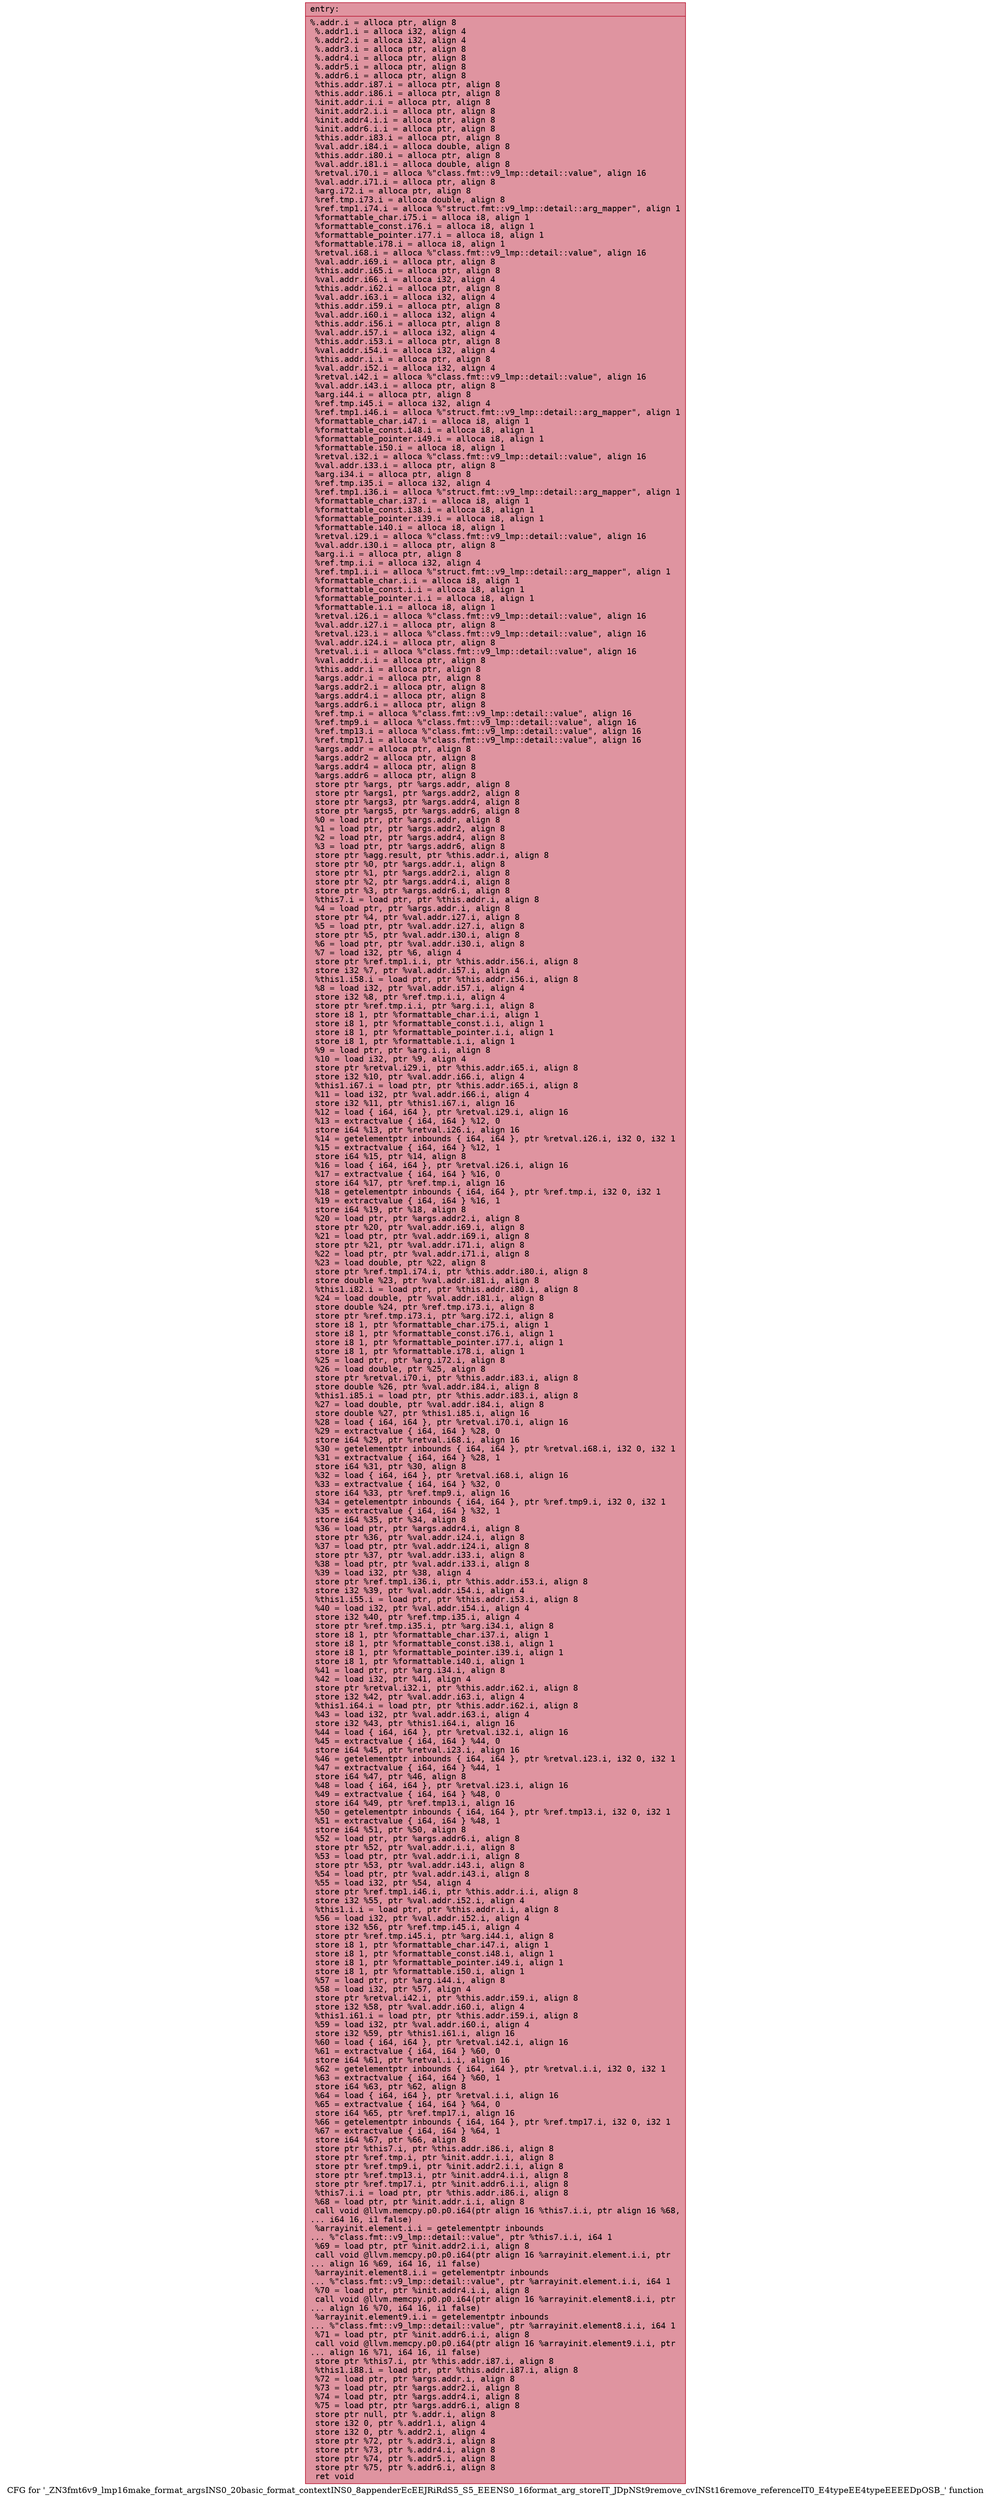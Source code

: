 digraph "CFG for '_ZN3fmt6v9_lmp16make_format_argsINS0_20basic_format_contextINS0_8appenderEcEEJRiRdS5_S5_EEENS0_16format_arg_storeIT_JDpNSt9remove_cvINSt16remove_referenceIT0_E4typeEE4typeEEEEDpOSB_' function" {
	label="CFG for '_ZN3fmt6v9_lmp16make_format_argsINS0_20basic_format_contextINS0_8appenderEcEEJRiRdS5_S5_EEENS0_16format_arg_storeIT_JDpNSt9remove_cvINSt16remove_referenceIT0_E4typeEE4typeEEEEDpOSB_' function";

	Node0x5626be2ddb90 [shape=record,color="#b70d28ff", style=filled, fillcolor="#b70d2870" fontname="Courier",label="{entry:\l|  %.addr.i = alloca ptr, align 8\l  %.addr1.i = alloca i32, align 4\l  %.addr2.i = alloca i32, align 4\l  %.addr3.i = alloca ptr, align 8\l  %.addr4.i = alloca ptr, align 8\l  %.addr5.i = alloca ptr, align 8\l  %.addr6.i = alloca ptr, align 8\l  %this.addr.i87.i = alloca ptr, align 8\l  %this.addr.i86.i = alloca ptr, align 8\l  %init.addr.i.i = alloca ptr, align 8\l  %init.addr2.i.i = alloca ptr, align 8\l  %init.addr4.i.i = alloca ptr, align 8\l  %init.addr6.i.i = alloca ptr, align 8\l  %this.addr.i83.i = alloca ptr, align 8\l  %val.addr.i84.i = alloca double, align 8\l  %this.addr.i80.i = alloca ptr, align 8\l  %val.addr.i81.i = alloca double, align 8\l  %retval.i70.i = alloca %\"class.fmt::v9_lmp::detail::value\", align 16\l  %val.addr.i71.i = alloca ptr, align 8\l  %arg.i72.i = alloca ptr, align 8\l  %ref.tmp.i73.i = alloca double, align 8\l  %ref.tmp1.i74.i = alloca %\"struct.fmt::v9_lmp::detail::arg_mapper\", align 1\l  %formattable_char.i75.i = alloca i8, align 1\l  %formattable_const.i76.i = alloca i8, align 1\l  %formattable_pointer.i77.i = alloca i8, align 1\l  %formattable.i78.i = alloca i8, align 1\l  %retval.i68.i = alloca %\"class.fmt::v9_lmp::detail::value\", align 16\l  %val.addr.i69.i = alloca ptr, align 8\l  %this.addr.i65.i = alloca ptr, align 8\l  %val.addr.i66.i = alloca i32, align 4\l  %this.addr.i62.i = alloca ptr, align 8\l  %val.addr.i63.i = alloca i32, align 4\l  %this.addr.i59.i = alloca ptr, align 8\l  %val.addr.i60.i = alloca i32, align 4\l  %this.addr.i56.i = alloca ptr, align 8\l  %val.addr.i57.i = alloca i32, align 4\l  %this.addr.i53.i = alloca ptr, align 8\l  %val.addr.i54.i = alloca i32, align 4\l  %this.addr.i.i = alloca ptr, align 8\l  %val.addr.i52.i = alloca i32, align 4\l  %retval.i42.i = alloca %\"class.fmt::v9_lmp::detail::value\", align 16\l  %val.addr.i43.i = alloca ptr, align 8\l  %arg.i44.i = alloca ptr, align 8\l  %ref.tmp.i45.i = alloca i32, align 4\l  %ref.tmp1.i46.i = alloca %\"struct.fmt::v9_lmp::detail::arg_mapper\", align 1\l  %formattable_char.i47.i = alloca i8, align 1\l  %formattable_const.i48.i = alloca i8, align 1\l  %formattable_pointer.i49.i = alloca i8, align 1\l  %formattable.i50.i = alloca i8, align 1\l  %retval.i32.i = alloca %\"class.fmt::v9_lmp::detail::value\", align 16\l  %val.addr.i33.i = alloca ptr, align 8\l  %arg.i34.i = alloca ptr, align 8\l  %ref.tmp.i35.i = alloca i32, align 4\l  %ref.tmp1.i36.i = alloca %\"struct.fmt::v9_lmp::detail::arg_mapper\", align 1\l  %formattable_char.i37.i = alloca i8, align 1\l  %formattable_const.i38.i = alloca i8, align 1\l  %formattable_pointer.i39.i = alloca i8, align 1\l  %formattable.i40.i = alloca i8, align 1\l  %retval.i29.i = alloca %\"class.fmt::v9_lmp::detail::value\", align 16\l  %val.addr.i30.i = alloca ptr, align 8\l  %arg.i.i = alloca ptr, align 8\l  %ref.tmp.i.i = alloca i32, align 4\l  %ref.tmp1.i.i = alloca %\"struct.fmt::v9_lmp::detail::arg_mapper\", align 1\l  %formattable_char.i.i = alloca i8, align 1\l  %formattable_const.i.i = alloca i8, align 1\l  %formattable_pointer.i.i = alloca i8, align 1\l  %formattable.i.i = alloca i8, align 1\l  %retval.i26.i = alloca %\"class.fmt::v9_lmp::detail::value\", align 16\l  %val.addr.i27.i = alloca ptr, align 8\l  %retval.i23.i = alloca %\"class.fmt::v9_lmp::detail::value\", align 16\l  %val.addr.i24.i = alloca ptr, align 8\l  %retval.i.i = alloca %\"class.fmt::v9_lmp::detail::value\", align 16\l  %val.addr.i.i = alloca ptr, align 8\l  %this.addr.i = alloca ptr, align 8\l  %args.addr.i = alloca ptr, align 8\l  %args.addr2.i = alloca ptr, align 8\l  %args.addr4.i = alloca ptr, align 8\l  %args.addr6.i = alloca ptr, align 8\l  %ref.tmp.i = alloca %\"class.fmt::v9_lmp::detail::value\", align 16\l  %ref.tmp9.i = alloca %\"class.fmt::v9_lmp::detail::value\", align 16\l  %ref.tmp13.i = alloca %\"class.fmt::v9_lmp::detail::value\", align 16\l  %ref.tmp17.i = alloca %\"class.fmt::v9_lmp::detail::value\", align 16\l  %args.addr = alloca ptr, align 8\l  %args.addr2 = alloca ptr, align 8\l  %args.addr4 = alloca ptr, align 8\l  %args.addr6 = alloca ptr, align 8\l  store ptr %args, ptr %args.addr, align 8\l  store ptr %args1, ptr %args.addr2, align 8\l  store ptr %args3, ptr %args.addr4, align 8\l  store ptr %args5, ptr %args.addr6, align 8\l  %0 = load ptr, ptr %args.addr, align 8\l  %1 = load ptr, ptr %args.addr2, align 8\l  %2 = load ptr, ptr %args.addr4, align 8\l  %3 = load ptr, ptr %args.addr6, align 8\l  store ptr %agg.result, ptr %this.addr.i, align 8\l  store ptr %0, ptr %args.addr.i, align 8\l  store ptr %1, ptr %args.addr2.i, align 8\l  store ptr %2, ptr %args.addr4.i, align 8\l  store ptr %3, ptr %args.addr6.i, align 8\l  %this7.i = load ptr, ptr %this.addr.i, align 8\l  %4 = load ptr, ptr %args.addr.i, align 8\l  store ptr %4, ptr %val.addr.i27.i, align 8\l  %5 = load ptr, ptr %val.addr.i27.i, align 8\l  store ptr %5, ptr %val.addr.i30.i, align 8\l  %6 = load ptr, ptr %val.addr.i30.i, align 8\l  %7 = load i32, ptr %6, align 4\l  store ptr %ref.tmp1.i.i, ptr %this.addr.i56.i, align 8\l  store i32 %7, ptr %val.addr.i57.i, align 4\l  %this1.i58.i = load ptr, ptr %this.addr.i56.i, align 8\l  %8 = load i32, ptr %val.addr.i57.i, align 4\l  store i32 %8, ptr %ref.tmp.i.i, align 4\l  store ptr %ref.tmp.i.i, ptr %arg.i.i, align 8\l  store i8 1, ptr %formattable_char.i.i, align 1\l  store i8 1, ptr %formattable_const.i.i, align 1\l  store i8 1, ptr %formattable_pointer.i.i, align 1\l  store i8 1, ptr %formattable.i.i, align 1\l  %9 = load ptr, ptr %arg.i.i, align 8\l  %10 = load i32, ptr %9, align 4\l  store ptr %retval.i29.i, ptr %this.addr.i65.i, align 8\l  store i32 %10, ptr %val.addr.i66.i, align 4\l  %this1.i67.i = load ptr, ptr %this.addr.i65.i, align 8\l  %11 = load i32, ptr %val.addr.i66.i, align 4\l  store i32 %11, ptr %this1.i67.i, align 16\l  %12 = load \{ i64, i64 \}, ptr %retval.i29.i, align 16\l  %13 = extractvalue \{ i64, i64 \} %12, 0\l  store i64 %13, ptr %retval.i26.i, align 16\l  %14 = getelementptr inbounds \{ i64, i64 \}, ptr %retval.i26.i, i32 0, i32 1\l  %15 = extractvalue \{ i64, i64 \} %12, 1\l  store i64 %15, ptr %14, align 8\l  %16 = load \{ i64, i64 \}, ptr %retval.i26.i, align 16\l  %17 = extractvalue \{ i64, i64 \} %16, 0\l  store i64 %17, ptr %ref.tmp.i, align 16\l  %18 = getelementptr inbounds \{ i64, i64 \}, ptr %ref.tmp.i, i32 0, i32 1\l  %19 = extractvalue \{ i64, i64 \} %16, 1\l  store i64 %19, ptr %18, align 8\l  %20 = load ptr, ptr %args.addr2.i, align 8\l  store ptr %20, ptr %val.addr.i69.i, align 8\l  %21 = load ptr, ptr %val.addr.i69.i, align 8\l  store ptr %21, ptr %val.addr.i71.i, align 8\l  %22 = load ptr, ptr %val.addr.i71.i, align 8\l  %23 = load double, ptr %22, align 8\l  store ptr %ref.tmp1.i74.i, ptr %this.addr.i80.i, align 8\l  store double %23, ptr %val.addr.i81.i, align 8\l  %this1.i82.i = load ptr, ptr %this.addr.i80.i, align 8\l  %24 = load double, ptr %val.addr.i81.i, align 8\l  store double %24, ptr %ref.tmp.i73.i, align 8\l  store ptr %ref.tmp.i73.i, ptr %arg.i72.i, align 8\l  store i8 1, ptr %formattable_char.i75.i, align 1\l  store i8 1, ptr %formattable_const.i76.i, align 1\l  store i8 1, ptr %formattable_pointer.i77.i, align 1\l  store i8 1, ptr %formattable.i78.i, align 1\l  %25 = load ptr, ptr %arg.i72.i, align 8\l  %26 = load double, ptr %25, align 8\l  store ptr %retval.i70.i, ptr %this.addr.i83.i, align 8\l  store double %26, ptr %val.addr.i84.i, align 8\l  %this1.i85.i = load ptr, ptr %this.addr.i83.i, align 8\l  %27 = load double, ptr %val.addr.i84.i, align 8\l  store double %27, ptr %this1.i85.i, align 16\l  %28 = load \{ i64, i64 \}, ptr %retval.i70.i, align 16\l  %29 = extractvalue \{ i64, i64 \} %28, 0\l  store i64 %29, ptr %retval.i68.i, align 16\l  %30 = getelementptr inbounds \{ i64, i64 \}, ptr %retval.i68.i, i32 0, i32 1\l  %31 = extractvalue \{ i64, i64 \} %28, 1\l  store i64 %31, ptr %30, align 8\l  %32 = load \{ i64, i64 \}, ptr %retval.i68.i, align 16\l  %33 = extractvalue \{ i64, i64 \} %32, 0\l  store i64 %33, ptr %ref.tmp9.i, align 16\l  %34 = getelementptr inbounds \{ i64, i64 \}, ptr %ref.tmp9.i, i32 0, i32 1\l  %35 = extractvalue \{ i64, i64 \} %32, 1\l  store i64 %35, ptr %34, align 8\l  %36 = load ptr, ptr %args.addr4.i, align 8\l  store ptr %36, ptr %val.addr.i24.i, align 8\l  %37 = load ptr, ptr %val.addr.i24.i, align 8\l  store ptr %37, ptr %val.addr.i33.i, align 8\l  %38 = load ptr, ptr %val.addr.i33.i, align 8\l  %39 = load i32, ptr %38, align 4\l  store ptr %ref.tmp1.i36.i, ptr %this.addr.i53.i, align 8\l  store i32 %39, ptr %val.addr.i54.i, align 4\l  %this1.i55.i = load ptr, ptr %this.addr.i53.i, align 8\l  %40 = load i32, ptr %val.addr.i54.i, align 4\l  store i32 %40, ptr %ref.tmp.i35.i, align 4\l  store ptr %ref.tmp.i35.i, ptr %arg.i34.i, align 8\l  store i8 1, ptr %formattable_char.i37.i, align 1\l  store i8 1, ptr %formattable_const.i38.i, align 1\l  store i8 1, ptr %formattable_pointer.i39.i, align 1\l  store i8 1, ptr %formattable.i40.i, align 1\l  %41 = load ptr, ptr %arg.i34.i, align 8\l  %42 = load i32, ptr %41, align 4\l  store ptr %retval.i32.i, ptr %this.addr.i62.i, align 8\l  store i32 %42, ptr %val.addr.i63.i, align 4\l  %this1.i64.i = load ptr, ptr %this.addr.i62.i, align 8\l  %43 = load i32, ptr %val.addr.i63.i, align 4\l  store i32 %43, ptr %this1.i64.i, align 16\l  %44 = load \{ i64, i64 \}, ptr %retval.i32.i, align 16\l  %45 = extractvalue \{ i64, i64 \} %44, 0\l  store i64 %45, ptr %retval.i23.i, align 16\l  %46 = getelementptr inbounds \{ i64, i64 \}, ptr %retval.i23.i, i32 0, i32 1\l  %47 = extractvalue \{ i64, i64 \} %44, 1\l  store i64 %47, ptr %46, align 8\l  %48 = load \{ i64, i64 \}, ptr %retval.i23.i, align 16\l  %49 = extractvalue \{ i64, i64 \} %48, 0\l  store i64 %49, ptr %ref.tmp13.i, align 16\l  %50 = getelementptr inbounds \{ i64, i64 \}, ptr %ref.tmp13.i, i32 0, i32 1\l  %51 = extractvalue \{ i64, i64 \} %48, 1\l  store i64 %51, ptr %50, align 8\l  %52 = load ptr, ptr %args.addr6.i, align 8\l  store ptr %52, ptr %val.addr.i.i, align 8\l  %53 = load ptr, ptr %val.addr.i.i, align 8\l  store ptr %53, ptr %val.addr.i43.i, align 8\l  %54 = load ptr, ptr %val.addr.i43.i, align 8\l  %55 = load i32, ptr %54, align 4\l  store ptr %ref.tmp1.i46.i, ptr %this.addr.i.i, align 8\l  store i32 %55, ptr %val.addr.i52.i, align 4\l  %this1.i.i = load ptr, ptr %this.addr.i.i, align 8\l  %56 = load i32, ptr %val.addr.i52.i, align 4\l  store i32 %56, ptr %ref.tmp.i45.i, align 4\l  store ptr %ref.tmp.i45.i, ptr %arg.i44.i, align 8\l  store i8 1, ptr %formattable_char.i47.i, align 1\l  store i8 1, ptr %formattable_const.i48.i, align 1\l  store i8 1, ptr %formattable_pointer.i49.i, align 1\l  store i8 1, ptr %formattable.i50.i, align 1\l  %57 = load ptr, ptr %arg.i44.i, align 8\l  %58 = load i32, ptr %57, align 4\l  store ptr %retval.i42.i, ptr %this.addr.i59.i, align 8\l  store i32 %58, ptr %val.addr.i60.i, align 4\l  %this1.i61.i = load ptr, ptr %this.addr.i59.i, align 8\l  %59 = load i32, ptr %val.addr.i60.i, align 4\l  store i32 %59, ptr %this1.i61.i, align 16\l  %60 = load \{ i64, i64 \}, ptr %retval.i42.i, align 16\l  %61 = extractvalue \{ i64, i64 \} %60, 0\l  store i64 %61, ptr %retval.i.i, align 16\l  %62 = getelementptr inbounds \{ i64, i64 \}, ptr %retval.i.i, i32 0, i32 1\l  %63 = extractvalue \{ i64, i64 \} %60, 1\l  store i64 %63, ptr %62, align 8\l  %64 = load \{ i64, i64 \}, ptr %retval.i.i, align 16\l  %65 = extractvalue \{ i64, i64 \} %64, 0\l  store i64 %65, ptr %ref.tmp17.i, align 16\l  %66 = getelementptr inbounds \{ i64, i64 \}, ptr %ref.tmp17.i, i32 0, i32 1\l  %67 = extractvalue \{ i64, i64 \} %64, 1\l  store i64 %67, ptr %66, align 8\l  store ptr %this7.i, ptr %this.addr.i86.i, align 8\l  store ptr %ref.tmp.i, ptr %init.addr.i.i, align 8\l  store ptr %ref.tmp9.i, ptr %init.addr2.i.i, align 8\l  store ptr %ref.tmp13.i, ptr %init.addr4.i.i, align 8\l  store ptr %ref.tmp17.i, ptr %init.addr6.i.i, align 8\l  %this7.i.i = load ptr, ptr %this.addr.i86.i, align 8\l  %68 = load ptr, ptr %init.addr.i.i, align 8\l  call void @llvm.memcpy.p0.p0.i64(ptr align 16 %this7.i.i, ptr align 16 %68,\l... i64 16, i1 false)\l  %arrayinit.element.i.i = getelementptr inbounds\l... %\"class.fmt::v9_lmp::detail::value\", ptr %this7.i.i, i64 1\l  %69 = load ptr, ptr %init.addr2.i.i, align 8\l  call void @llvm.memcpy.p0.p0.i64(ptr align 16 %arrayinit.element.i.i, ptr\l... align 16 %69, i64 16, i1 false)\l  %arrayinit.element8.i.i = getelementptr inbounds\l... %\"class.fmt::v9_lmp::detail::value\", ptr %arrayinit.element.i.i, i64 1\l  %70 = load ptr, ptr %init.addr4.i.i, align 8\l  call void @llvm.memcpy.p0.p0.i64(ptr align 16 %arrayinit.element8.i.i, ptr\l... align 16 %70, i64 16, i1 false)\l  %arrayinit.element9.i.i = getelementptr inbounds\l... %\"class.fmt::v9_lmp::detail::value\", ptr %arrayinit.element8.i.i, i64 1\l  %71 = load ptr, ptr %init.addr6.i.i, align 8\l  call void @llvm.memcpy.p0.p0.i64(ptr align 16 %arrayinit.element9.i.i, ptr\l... align 16 %71, i64 16, i1 false)\l  store ptr %this7.i, ptr %this.addr.i87.i, align 8\l  %this1.i88.i = load ptr, ptr %this.addr.i87.i, align 8\l  %72 = load ptr, ptr %args.addr.i, align 8\l  %73 = load ptr, ptr %args.addr2.i, align 8\l  %74 = load ptr, ptr %args.addr4.i, align 8\l  %75 = load ptr, ptr %args.addr6.i, align 8\l  store ptr null, ptr %.addr.i, align 8\l  store i32 0, ptr %.addr1.i, align 4\l  store i32 0, ptr %.addr2.i, align 4\l  store ptr %72, ptr %.addr3.i, align 8\l  store ptr %73, ptr %.addr4.i, align 8\l  store ptr %74, ptr %.addr5.i, align 8\l  store ptr %75, ptr %.addr6.i, align 8\l  ret void\l}"];
}
